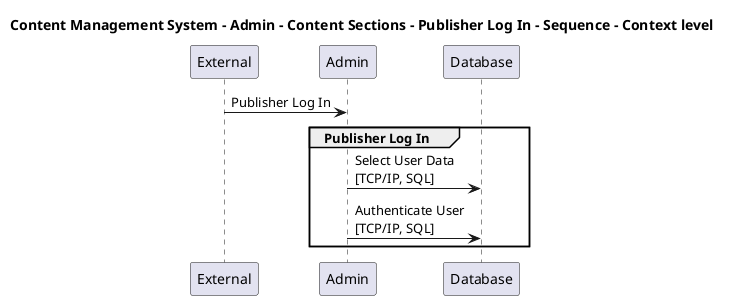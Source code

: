 @startuml

title Content Management System - Admin - Content Sections - Publisher Log In - Sequence - Context level

participant "External" as C4InterFlow.SoftwareSystems.ExternalSystem
participant "Admin" as ContentManagementSystem.SoftwareSystems.Admin
participant "Database" as ContentManagementSystem.SoftwareSystems.Database

C4InterFlow.SoftwareSystems.ExternalSystem -> ContentManagementSystem.SoftwareSystems.Admin : Publisher Log In
group Publisher Log In
ContentManagementSystem.SoftwareSystems.Admin -> ContentManagementSystem.SoftwareSystems.Database : Select User Data\n[TCP/IP, SQL]
ContentManagementSystem.SoftwareSystems.Admin -> ContentManagementSystem.SoftwareSystems.Database : Authenticate User\n[TCP/IP, SQL]
end


@enduml
